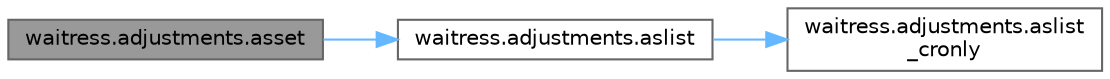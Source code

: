 digraph "waitress.adjustments.asset"
{
 // LATEX_PDF_SIZE
  bgcolor="transparent";
  edge [fontname=Helvetica,fontsize=10,labelfontname=Helvetica,labelfontsize=10];
  node [fontname=Helvetica,fontsize=10,shape=box,height=0.2,width=0.4];
  rankdir="LR";
  Node1 [id="Node000001",label="waitress.adjustments.asset",height=0.2,width=0.4,color="gray40", fillcolor="grey60", style="filled", fontcolor="black",tooltip=" "];
  Node1 -> Node2 [id="edge1_Node000001_Node000002",color="steelblue1",style="solid",tooltip=" "];
  Node2 [id="Node000002",label="waitress.adjustments.aslist",height=0.2,width=0.4,color="grey40", fillcolor="white", style="filled",URL="$namespacewaitress_1_1adjustments.html#a4d7dc0da979f348822606b84b41a7377",tooltip=" "];
  Node2 -> Node3 [id="edge2_Node000002_Node000003",color="steelblue1",style="solid",tooltip=" "];
  Node3 [id="Node000003",label="waitress.adjustments.aslist\l_cronly",height=0.2,width=0.4,color="grey40", fillcolor="white", style="filled",URL="$namespacewaitress_1_1adjustments.html#a6279cb5d6c5685f750916de914d7a45a",tooltip=" "];
}

